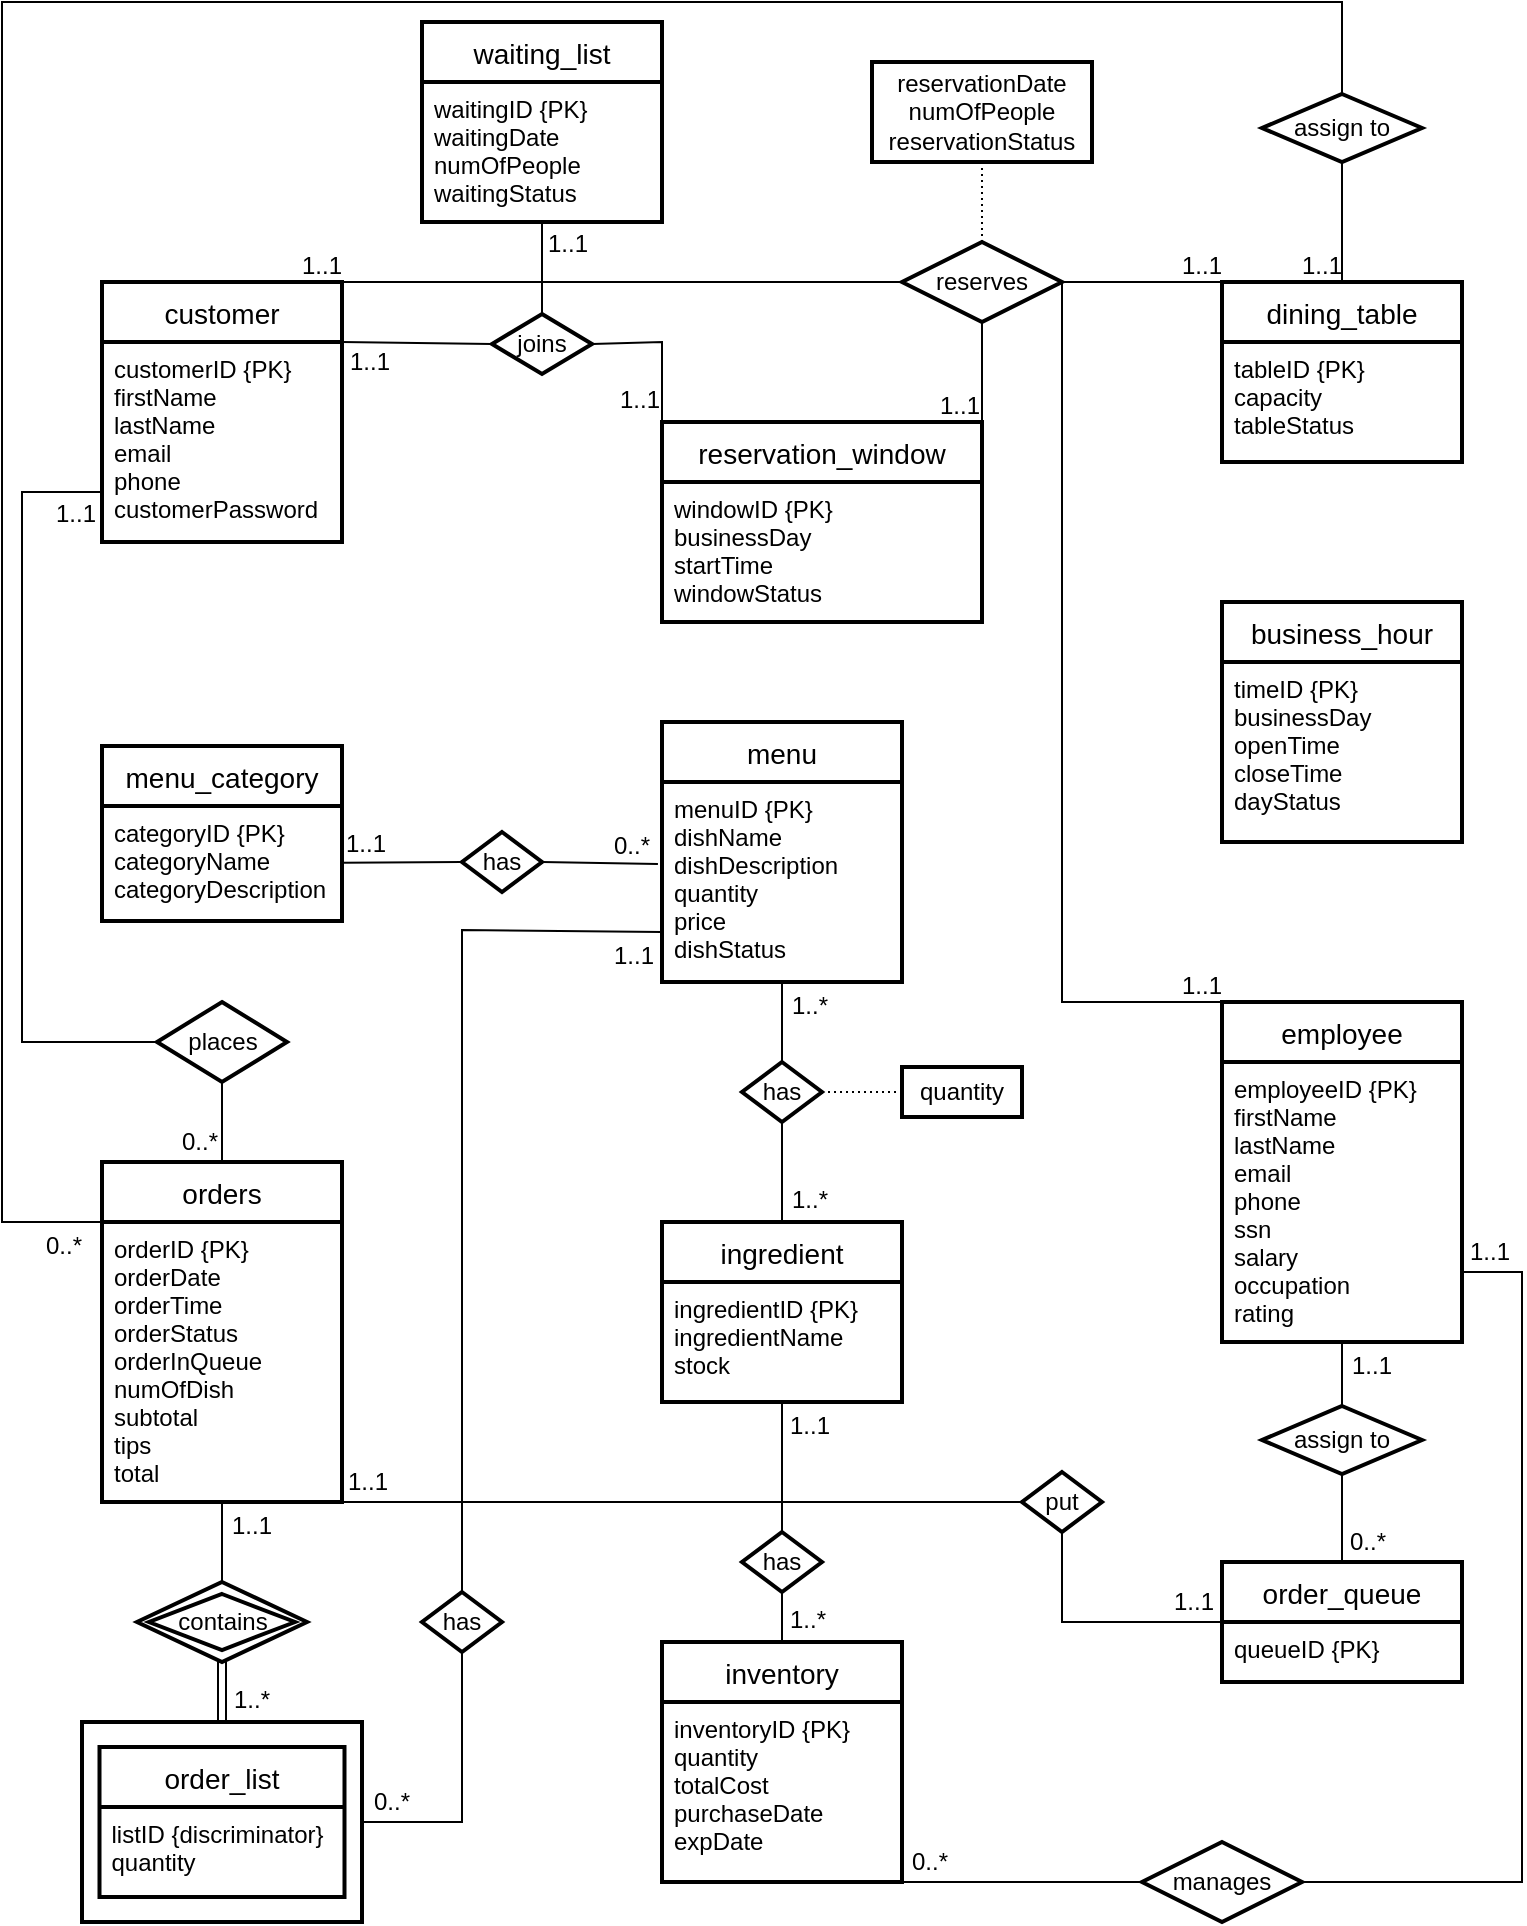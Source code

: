 <mxfile version="20.6.0" type="device"><diagram id="mL9s9Er5yRrEvb4fnso1" name="Page-1"><mxGraphModel dx="1038" dy="579" grid="1" gridSize="10" guides="1" tooltips="1" connect="1" arrows="1" fold="1" page="1" pageScale="1" pageWidth="850" pageHeight="1100" math="0" shadow="0"><root><mxCell id="0"/><mxCell id="1" parent="0"/><mxCell id="wDAieedOkazHFe8aLnD4-30" value="" style="group" parent="1" vertex="1" connectable="0"><mxGeometry x="80" y="920" width="140" height="100" as="geometry"/></mxCell><mxCell id="wDAieedOkazHFe8aLnD4-29" value="" style="rounded=0;whiteSpace=wrap;html=1;strokeWidth=2;fillColor=none;" parent="wDAieedOkazHFe8aLnD4-30" vertex="1"><mxGeometry width="140" height="100" as="geometry"/></mxCell><mxCell id="wDAieedOkazHFe8aLnD4-27" value="order_list" style="swimlane;childLayout=stackLayout;horizontal=1;startSize=30;horizontalStack=0;rounded=0;fontSize=14;fontStyle=0;strokeWidth=2;resizeParent=0;resizeLast=1;shadow=0;dashed=0;align=center;fillColor=none;html=0;" parent="wDAieedOkazHFe8aLnD4-30" vertex="1"><mxGeometry x="8.75" y="12.5" width="122.5" height="75" as="geometry"/></mxCell><mxCell id="wDAieedOkazHFe8aLnD4-28" value="listID {discriminator}&#10;quantity" style="align=left;strokeColor=none;fillColor=none;spacingLeft=4;fontSize=12;verticalAlign=top;resizable=0;rotatable=0;part=1;rounded=0;strokeWidth=2;html=0;" parent="wDAieedOkazHFe8aLnD4-27" vertex="1"><mxGeometry y="30" width="122.5" height="45" as="geometry"/></mxCell><mxCell id="wDAieedOkazHFe8aLnD4-1" value="customer" style="swimlane;childLayout=stackLayout;horizontal=1;startSize=30;horizontalStack=0;rounded=0;fontSize=14;fontStyle=0;strokeWidth=2;resizeParent=0;resizeLast=1;shadow=0;dashed=0;align=center;" parent="1" vertex="1"><mxGeometry x="90" y="200" width="120" height="130" as="geometry"/></mxCell><mxCell id="wDAieedOkazHFe8aLnD4-2" value="customerID {PK}&#10;firstName&#10;lastName&#10;email&#10;phone&#10;customerPassword" style="align=left;strokeColor=none;fillColor=none;spacingLeft=4;fontSize=12;verticalAlign=top;resizable=0;rotatable=0;part=1;" parent="wDAieedOkazHFe8aLnD4-1" vertex="1"><mxGeometry y="30" width="120" height="100" as="geometry"/></mxCell><mxCell id="wDAieedOkazHFe8aLnD4-6" value="business_hour" style="swimlane;childLayout=stackLayout;horizontal=1;startSize=30;horizontalStack=0;rounded=0;fontSize=14;fontStyle=0;strokeWidth=2;resizeParent=0;resizeLast=1;shadow=0;dashed=0;align=center;" parent="1" vertex="1"><mxGeometry x="650" y="360" width="120" height="120" as="geometry"/></mxCell><mxCell id="wDAieedOkazHFe8aLnD4-7" value="timeID {PK}&#10;businessDay&#10;openTime&#10;closeTime&#10;dayStatus" style="align=left;strokeColor=none;fillColor=none;spacingLeft=4;fontSize=12;verticalAlign=top;resizable=0;rotatable=0;part=1;rounded=0;" parent="wDAieedOkazHFe8aLnD4-6" vertex="1"><mxGeometry y="30" width="120" height="90" as="geometry"/></mxCell><mxCell id="wDAieedOkazHFe8aLnD4-8" value="employee" style="swimlane;childLayout=stackLayout;horizontal=1;startSize=30;horizontalStack=0;rounded=0;fontSize=14;fontStyle=0;strokeWidth=2;resizeParent=0;resizeLast=1;shadow=0;dashed=0;align=center;" parent="1" vertex="1"><mxGeometry x="650" y="560" width="120" height="170" as="geometry"/></mxCell><mxCell id="wDAieedOkazHFe8aLnD4-9" value="employeeID {PK}&#10;firstName&#10;lastName&#10;email&#10;phone&#10;ssn&#10;salary&#10;occupation&#10;rating" style="align=left;strokeColor=none;fillColor=none;spacingLeft=4;fontSize=12;verticalAlign=top;resizable=0;rotatable=0;part=1;rounded=0;" parent="wDAieedOkazHFe8aLnD4-8" vertex="1"><mxGeometry y="30" width="120" height="140" as="geometry"/></mxCell><mxCell id="wDAieedOkazHFe8aLnD4-10" value="dining_table" style="swimlane;childLayout=stackLayout;horizontal=1;startSize=30;horizontalStack=0;rounded=0;fontSize=14;fontStyle=0;strokeWidth=2;resizeParent=0;resizeLast=1;shadow=0;dashed=0;align=center;" parent="1" vertex="1"><mxGeometry x="650" y="200" width="120" height="90" as="geometry"/></mxCell><mxCell id="wDAieedOkazHFe8aLnD4-11" value="tableID {PK}&#10;capacity&#10;tableStatus" style="align=left;strokeColor=none;fillColor=none;spacingLeft=4;fontSize=12;verticalAlign=top;resizable=0;rotatable=0;part=1;rounded=0;" parent="wDAieedOkazHFe8aLnD4-10" vertex="1"><mxGeometry y="30" width="120" height="60" as="geometry"/></mxCell><mxCell id="wDAieedOkazHFe8aLnD4-12" value="reservation_window" style="swimlane;childLayout=stackLayout;horizontal=1;startSize=30;horizontalStack=0;rounded=0;fontSize=14;fontStyle=0;strokeWidth=2;resizeParent=0;resizeLast=1;shadow=0;dashed=0;align=center;" parent="1" vertex="1"><mxGeometry x="370" y="270" width="160" height="100" as="geometry"/></mxCell><mxCell id="wDAieedOkazHFe8aLnD4-13" value="windowID {PK}&#10;businessDay&#10;startTime&#10;windowStatus" style="align=left;strokeColor=none;fillColor=none;spacingLeft=4;fontSize=12;verticalAlign=top;resizable=0;rotatable=0;part=1;rounded=0;" parent="wDAieedOkazHFe8aLnD4-12" vertex="1"><mxGeometry y="30" width="160" height="70" as="geometry"/></mxCell><mxCell id="wDAieedOkazHFe8aLnD4-14" value="waiting_list" style="swimlane;childLayout=stackLayout;horizontal=1;startSize=30;horizontalStack=0;rounded=0;fontSize=14;fontStyle=0;strokeWidth=2;resizeParent=0;resizeLast=1;shadow=0;dashed=0;align=center;" parent="1" vertex="1"><mxGeometry x="250" y="70" width="120" height="100" as="geometry"/></mxCell><mxCell id="wDAieedOkazHFe8aLnD4-15" value="waitingID {PK}&#10;waitingDate&#10;numOfPeople&#10;waitingStatus" style="align=left;strokeColor=none;fillColor=none;spacingLeft=4;fontSize=12;verticalAlign=top;resizable=0;rotatable=0;part=1;rounded=0;" parent="wDAieedOkazHFe8aLnD4-14" vertex="1"><mxGeometry y="30" width="120" height="70" as="geometry"/></mxCell><mxCell id="wDAieedOkazHFe8aLnD4-24" value="orders" style="swimlane;childLayout=stackLayout;horizontal=1;startSize=30;horizontalStack=0;rounded=0;fontSize=14;fontStyle=0;strokeWidth=2;resizeParent=0;resizeLast=1;shadow=0;dashed=0;align=center;fillColor=none;html=0;" parent="1" vertex="1"><mxGeometry x="90" y="640" width="120" height="170" as="geometry"/></mxCell><mxCell id="wDAieedOkazHFe8aLnD4-25" value="orderID {PK}&#10;orderDate&#10;orderTime&#10;orderStatus&#10;orderInQueue&#10;numOfDish&#10;subtotal&#10;tips&#10;total" style="align=left;strokeColor=none;fillColor=none;spacingLeft=4;fontSize=12;verticalAlign=top;resizable=0;rotatable=0;part=1;rounded=0;strokeWidth=2;html=0;" parent="wDAieedOkazHFe8aLnD4-24" vertex="1"><mxGeometry y="30" width="120" height="140" as="geometry"/></mxCell><mxCell id="wDAieedOkazHFe8aLnD4-31" value="order_queue" style="swimlane;childLayout=stackLayout;horizontal=1;startSize=30;horizontalStack=0;rounded=0;fontSize=14;fontStyle=0;strokeWidth=2;resizeParent=0;resizeLast=1;shadow=0;dashed=0;align=center;fillColor=none;html=0;" parent="1" vertex="1"><mxGeometry x="650" y="840" width="120" height="60" as="geometry"/></mxCell><mxCell id="wDAieedOkazHFe8aLnD4-32" value="queueID {PK}" style="align=left;strokeColor=none;fillColor=none;spacingLeft=4;fontSize=12;verticalAlign=top;resizable=0;rotatable=0;part=1;rounded=0;strokeWidth=2;html=0;" parent="wDAieedOkazHFe8aLnD4-31" vertex="1"><mxGeometry y="30" width="120" height="30" as="geometry"/></mxCell><mxCell id="wDAieedOkazHFe8aLnD4-33" value="menu" style="swimlane;childLayout=stackLayout;horizontal=1;startSize=30;horizontalStack=0;rounded=0;fontSize=14;fontStyle=0;strokeWidth=2;resizeParent=0;resizeLast=1;shadow=0;dashed=0;align=center;fillColor=none;html=0;" parent="1" vertex="1"><mxGeometry x="370" y="420" width="120" height="130" as="geometry"/></mxCell><mxCell id="wDAieedOkazHFe8aLnD4-34" value="menuID {PK}&#10;dishName&#10;dishDescription&#10;quantity&#10;price&#10;dishStatus" style="align=left;strokeColor=none;fillColor=none;spacingLeft=4;fontSize=12;verticalAlign=top;resizable=0;rotatable=0;part=1;rounded=0;strokeWidth=2;html=0;" parent="wDAieedOkazHFe8aLnD4-33" vertex="1"><mxGeometry y="30" width="120" height="100" as="geometry"/></mxCell><mxCell id="wDAieedOkazHFe8aLnD4-35" value="ingredient" style="swimlane;childLayout=stackLayout;horizontal=1;startSize=30;horizontalStack=0;rounded=0;fontSize=14;fontStyle=0;strokeWidth=2;resizeParent=0;resizeLast=1;shadow=0;dashed=0;align=center;fillColor=none;html=0;" parent="1" vertex="1"><mxGeometry x="370" y="670" width="120" height="90" as="geometry"/></mxCell><mxCell id="wDAieedOkazHFe8aLnD4-36" value="ingredientID {PK}&#10;ingredientName&#10;stock" style="align=left;strokeColor=none;fillColor=none;spacingLeft=4;fontSize=12;verticalAlign=top;resizable=0;rotatable=0;part=1;rounded=0;strokeWidth=2;html=0;" parent="wDAieedOkazHFe8aLnD4-35" vertex="1"><mxGeometry y="30" width="120" height="60" as="geometry"/></mxCell><mxCell id="wDAieedOkazHFe8aLnD4-37" value="inventory" style="swimlane;childLayout=stackLayout;horizontal=1;startSize=30;horizontalStack=0;rounded=0;fontSize=14;fontStyle=0;strokeWidth=2;resizeParent=0;resizeLast=1;shadow=0;dashed=0;align=center;fillColor=none;html=0;" parent="1" vertex="1"><mxGeometry x="370" y="880" width="120" height="120" as="geometry"/></mxCell><mxCell id="wDAieedOkazHFe8aLnD4-38" value="inventoryID {PK}&#10;quantity&#10;totalCost&#10;purchaseDate&#10;expDate" style="align=left;strokeColor=none;fillColor=none;spacingLeft=4;fontSize=12;verticalAlign=top;resizable=0;rotatable=0;part=1;rounded=0;strokeWidth=2;html=0;" parent="wDAieedOkazHFe8aLnD4-37" vertex="1"><mxGeometry y="30" width="120" height="90" as="geometry"/></mxCell><mxCell id="wDAieedOkazHFe8aLnD4-44" value="reserves" style="shape=rhombus;perimeter=rhombusPerimeter;whiteSpace=wrap;html=1;align=center;rounded=0;strokeWidth=2;fillColor=none;" parent="1" vertex="1"><mxGeometry x="490" y="180" width="80" height="40" as="geometry"/></mxCell><mxCell id="wDAieedOkazHFe8aLnD4-50" value="places" style="shape=rhombus;perimeter=rhombusPerimeter;whiteSpace=wrap;html=1;align=center;rounded=0;strokeWidth=2;fillColor=none;" parent="1" vertex="1"><mxGeometry x="117.5" y="560" width="65" height="40" as="geometry"/></mxCell><mxCell id="wDAieedOkazHFe8aLnD4-51" value="" style="endArrow=none;html=1;rounded=0;exitX=0;exitY=0.5;exitDx=0;exitDy=0;entryX=0;entryY=0.75;entryDx=0;entryDy=0;" parent="1" source="wDAieedOkazHFe8aLnD4-50" target="wDAieedOkazHFe8aLnD4-2" edge="1"><mxGeometry relative="1" as="geometry"><mxPoint x="330" y="620" as="sourcePoint"/><mxPoint x="490" y="620" as="targetPoint"/><Array as="points"><mxPoint x="50" y="580"/><mxPoint x="50" y="305"/></Array></mxGeometry></mxCell><mxCell id="wDAieedOkazHFe8aLnD4-52" value="1..1" style="resizable=0;html=1;align=right;verticalAlign=bottom;rounded=0;strokeWidth=2;fillColor=none;" parent="wDAieedOkazHFe8aLnD4-51" connectable="0" vertex="1"><mxGeometry x="1" relative="1" as="geometry"><mxPoint x="-3" y="19" as="offset"/></mxGeometry></mxCell><mxCell id="wDAieedOkazHFe8aLnD4-53" value="has" style="shape=rhombus;perimeter=rhombusPerimeter;whiteSpace=wrap;html=1;align=center;rounded=0;strokeWidth=2;fillColor=none;" parent="1" vertex="1"><mxGeometry x="270" y="475" width="40" height="30" as="geometry"/></mxCell><mxCell id="wDAieedOkazHFe8aLnD4-54" value="" style="endArrow=none;html=1;rounded=0;exitX=1;exitY=0.5;exitDx=0;exitDy=0;entryX=-0.017;entryY=0.41;entryDx=0;entryDy=0;entryPerimeter=0;" parent="1" source="wDAieedOkazHFe8aLnD4-53" target="wDAieedOkazHFe8aLnD4-34" edge="1"><mxGeometry relative="1" as="geometry"><mxPoint x="110" y="630" as="sourcePoint"/><mxPoint x="320" y="440" as="targetPoint"/></mxGeometry></mxCell><mxCell id="wDAieedOkazHFe8aLnD4-55" value="0..*" style="resizable=0;html=1;align=right;verticalAlign=bottom;rounded=0;strokeWidth=2;fillColor=none;" parent="wDAieedOkazHFe8aLnD4-54" connectable="0" vertex="1"><mxGeometry x="1" relative="1" as="geometry"><mxPoint x="-3" y="-1" as="offset"/></mxGeometry></mxCell><mxCell id="wDAieedOkazHFe8aLnD4-56" value="" style="endArrow=none;html=1;rounded=0;exitX=0;exitY=0.5;exitDx=0;exitDy=0;" parent="1" source="wDAieedOkazHFe8aLnD4-53" target="wDAieedOkazHFe8aLnD4-17" edge="1"><mxGeometry relative="1" as="geometry"><mxPoint x="110" y="630" as="sourcePoint"/><mxPoint x="220" y="490" as="targetPoint"/></mxGeometry></mxCell><mxCell id="wDAieedOkazHFe8aLnD4-57" value="1..1" style="resizable=0;html=1;align=right;verticalAlign=bottom;rounded=0;strokeWidth=2;fillColor=none;" parent="wDAieedOkazHFe8aLnD4-56" connectable="0" vertex="1"><mxGeometry x="1" relative="1" as="geometry"><mxPoint x="22" y="-1" as="offset"/></mxGeometry></mxCell><mxCell id="wDAieedOkazHFe8aLnD4-58" value="" style="endArrow=none;html=1;rounded=0;exitX=0.5;exitY=1;exitDx=0;exitDy=0;entryX=0.5;entryY=0;entryDx=0;entryDy=0;" parent="1" source="wDAieedOkazHFe8aLnD4-50" target="wDAieedOkazHFe8aLnD4-24" edge="1"><mxGeometry relative="1" as="geometry"><mxPoint x="230" y="530" as="sourcePoint"/><mxPoint x="390" y="530" as="targetPoint"/></mxGeometry></mxCell><mxCell id="wDAieedOkazHFe8aLnD4-59" value="0..*" style="resizable=0;html=1;align=right;verticalAlign=bottom;rounded=0;strokeWidth=2;fillColor=none;" parent="wDAieedOkazHFe8aLnD4-58" connectable="0" vertex="1"><mxGeometry x="1" relative="1" as="geometry"><mxPoint x="-2" y="-2" as="offset"/></mxGeometry></mxCell><mxCell id="wDAieedOkazHFe8aLnD4-62" value="contains" style="shape=rhombus;double=1;perimeter=rhombusPerimeter;whiteSpace=wrap;html=1;align=center;rounded=0;strokeWidth=2;fillColor=none;" parent="1" vertex="1"><mxGeometry x="107.5" y="850" width="85" height="40" as="geometry"/></mxCell><mxCell id="wDAieedOkazHFe8aLnD4-63" value="" style="endArrow=none;html=1;rounded=0;exitX=0.5;exitY=0;exitDx=0;exitDy=0;entryX=0.5;entryY=1;entryDx=0;entryDy=0;" parent="1" source="wDAieedOkazHFe8aLnD4-62" target="wDAieedOkazHFe8aLnD4-25" edge="1"><mxGeometry relative="1" as="geometry"><mxPoint x="230" y="900" as="sourcePoint"/><mxPoint x="390" y="900" as="targetPoint"/></mxGeometry></mxCell><mxCell id="wDAieedOkazHFe8aLnD4-64" value="1..1" style="resizable=0;html=1;align=right;verticalAlign=bottom;rounded=0;strokeWidth=2;fillColor=none;" parent="wDAieedOkazHFe8aLnD4-63" connectable="0" vertex="1"><mxGeometry x="1" relative="1" as="geometry"><mxPoint x="25" y="20" as="offset"/></mxGeometry></mxCell><mxCell id="wDAieedOkazHFe8aLnD4-68" value="" style="endArrow=none;html=1;rounded=0;entryX=0;entryY=0.75;entryDx=0;entryDy=0;exitX=0.5;exitY=0;exitDx=0;exitDy=0;" parent="1" source="wDAieedOkazHFe8aLnD4-70" target="wDAieedOkazHFe8aLnD4-34" edge="1"><mxGeometry relative="1" as="geometry"><mxPoint x="290" y="840" as="sourcePoint"/><mxPoint x="340" y="520" as="targetPoint"/><Array as="points"><mxPoint x="270" y="524"/></Array></mxGeometry></mxCell><mxCell id="wDAieedOkazHFe8aLnD4-69" value="1..1" style="resizable=0;html=1;align=right;verticalAlign=bottom;rounded=0;strokeWidth=2;fillColor=none;" parent="wDAieedOkazHFe8aLnD4-68" connectable="0" vertex="1"><mxGeometry x="1" relative="1" as="geometry"><mxPoint x="-3" y="21" as="offset"/></mxGeometry></mxCell><mxCell id="wDAieedOkazHFe8aLnD4-70" value="has" style="shape=rhombus;perimeter=rhombusPerimeter;whiteSpace=wrap;html=1;align=center;rounded=0;strokeWidth=2;fillColor=none;" parent="1" vertex="1"><mxGeometry x="250" y="855" width="40" height="30" as="geometry"/></mxCell><mxCell id="wDAieedOkazHFe8aLnD4-73" value="" style="endArrow=none;html=1;rounded=0;exitX=0.5;exitY=1;exitDx=0;exitDy=0;entryX=1;entryY=0.5;entryDx=0;entryDy=0;" parent="1" source="wDAieedOkazHFe8aLnD4-70" target="wDAieedOkazHFe8aLnD4-29" edge="1"><mxGeometry relative="1" as="geometry"><mxPoint x="230" y="720" as="sourcePoint"/><mxPoint x="390" y="720" as="targetPoint"/><Array as="points"><mxPoint x="270" y="970"/></Array></mxGeometry></mxCell><mxCell id="wDAieedOkazHFe8aLnD4-74" value="0..*" style="resizable=0;html=1;align=right;verticalAlign=bottom;rounded=0;strokeWidth=2;fillColor=none;" parent="wDAieedOkazHFe8aLnD4-73" connectable="0" vertex="1"><mxGeometry x="1" relative="1" as="geometry"><mxPoint x="24" y="-2" as="offset"/></mxGeometry></mxCell><mxCell id="wDAieedOkazHFe8aLnD4-75" value="put" style="shape=rhombus;perimeter=rhombusPerimeter;whiteSpace=wrap;html=1;align=center;rounded=0;strokeWidth=2;fillColor=none;" parent="1" vertex="1"><mxGeometry x="550" y="795" width="40" height="30" as="geometry"/></mxCell><mxCell id="wDAieedOkazHFe8aLnD4-76" value="" style="endArrow=none;html=1;rounded=0;exitX=0.5;exitY=1;exitDx=0;exitDy=0;entryX=0;entryY=0;entryDx=0;entryDy=0;" parent="1" source="wDAieedOkazHFe8aLnD4-75" target="wDAieedOkazHFe8aLnD4-32" edge="1"><mxGeometry relative="1" as="geometry"><mxPoint x="500" y="860" as="sourcePoint"/><mxPoint x="570" y="880" as="targetPoint"/><Array as="points"><mxPoint x="570" y="870"/></Array></mxGeometry></mxCell><mxCell id="wDAieedOkazHFe8aLnD4-77" value="1..1" style="resizable=0;html=1;align=right;verticalAlign=bottom;rounded=0;strokeWidth=2;fillColor=none;" parent="wDAieedOkazHFe8aLnD4-76" connectable="0" vertex="1"><mxGeometry x="1" relative="1" as="geometry"><mxPoint x="-4" y="-2" as="offset"/></mxGeometry></mxCell><mxCell id="wDAieedOkazHFe8aLnD4-78" value="" style="endArrow=none;html=1;rounded=0;entryX=1;entryY=1;entryDx=0;entryDy=0;exitX=0;exitY=0.5;exitDx=0;exitDy=0;" parent="1" source="wDAieedOkazHFe8aLnD4-75" target="wDAieedOkazHFe8aLnD4-25" edge="1"><mxGeometry relative="1" as="geometry"><mxPoint x="360" y="810" as="sourcePoint"/><mxPoint x="520" y="810" as="targetPoint"/></mxGeometry></mxCell><mxCell id="wDAieedOkazHFe8aLnD4-79" value="1..1" style="resizable=0;html=1;align=right;verticalAlign=bottom;rounded=0;strokeWidth=2;fillColor=none;" parent="wDAieedOkazHFe8aLnD4-78" connectable="0" vertex="1"><mxGeometry x="1" relative="1" as="geometry"><mxPoint x="23" y="-2" as="offset"/></mxGeometry></mxCell><mxCell id="wDAieedOkazHFe8aLnD4-80" value="assign to" style="shape=rhombus;perimeter=rhombusPerimeter;whiteSpace=wrap;html=1;align=center;rounded=0;strokeWidth=2;fillColor=none;" parent="1" vertex="1"><mxGeometry x="670" y="762" width="80" height="34" as="geometry"/></mxCell><mxCell id="wDAieedOkazHFe8aLnD4-81" value="" style="endArrow=none;html=1;rounded=0;exitX=0.5;exitY=0;exitDx=0;exitDy=0;entryX=0.5;entryY=1;entryDx=0;entryDy=0;" parent="1" source="wDAieedOkazHFe8aLnD4-80" target="wDAieedOkazHFe8aLnD4-9" edge="1"><mxGeometry relative="1" as="geometry"><mxPoint x="360" y="810" as="sourcePoint"/><mxPoint x="520" y="810" as="targetPoint"/></mxGeometry></mxCell><mxCell id="wDAieedOkazHFe8aLnD4-82" value="1..1" style="resizable=0;html=1;align=right;verticalAlign=bottom;rounded=0;strokeWidth=2;fillColor=none;" parent="wDAieedOkazHFe8aLnD4-81" connectable="0" vertex="1"><mxGeometry x="1" relative="1" as="geometry"><mxPoint x="25" y="20" as="offset"/></mxGeometry></mxCell><mxCell id="wDAieedOkazHFe8aLnD4-86" value="" style="endArrow=none;html=1;rounded=0;exitX=0.5;exitY=1;exitDx=0;exitDy=0;entryX=0.5;entryY=0;entryDx=0;entryDy=0;" parent="1" source="wDAieedOkazHFe8aLnD4-80" target="wDAieedOkazHFe8aLnD4-31" edge="1"><mxGeometry relative="1" as="geometry"><mxPoint x="360" y="800" as="sourcePoint"/><mxPoint x="520" y="800" as="targetPoint"/></mxGeometry></mxCell><mxCell id="wDAieedOkazHFe8aLnD4-87" value="0..*" style="resizable=0;html=1;align=right;verticalAlign=bottom;rounded=0;strokeWidth=2;fillColor=none;" parent="wDAieedOkazHFe8aLnD4-86" connectable="0" vertex="1"><mxGeometry x="1" relative="1" as="geometry"><mxPoint x="22" y="-2" as="offset"/></mxGeometry></mxCell><mxCell id="wDAieedOkazHFe8aLnD4-88" value="manages" style="shape=rhombus;perimeter=rhombusPerimeter;whiteSpace=wrap;html=1;align=center;rounded=0;strokeWidth=2;fillColor=none;" parent="1" vertex="1"><mxGeometry x="610" y="980" width="80" height="40" as="geometry"/></mxCell><mxCell id="wDAieedOkazHFe8aLnD4-89" value="" style="endArrow=none;html=1;rounded=0;exitX=0;exitY=0.5;exitDx=0;exitDy=0;entryX=1;entryY=1;entryDx=0;entryDy=0;" parent="1" source="wDAieedOkazHFe8aLnD4-88" target="wDAieedOkazHFe8aLnD4-38" edge="1"><mxGeometry relative="1" as="geometry"><mxPoint x="360" y="800" as="sourcePoint"/><mxPoint x="520" y="800" as="targetPoint"/></mxGeometry></mxCell><mxCell id="wDAieedOkazHFe8aLnD4-90" value="0..*" style="resizable=0;html=1;align=right;verticalAlign=bottom;rounded=0;strokeWidth=2;fillColor=none;" parent="wDAieedOkazHFe8aLnD4-89" connectable="0" vertex="1"><mxGeometry x="1" relative="1" as="geometry"><mxPoint x="23" y="-2" as="offset"/></mxGeometry></mxCell><mxCell id="wDAieedOkazHFe8aLnD4-91" value="" style="endArrow=none;html=1;rounded=0;exitX=1;exitY=0.5;exitDx=0;exitDy=0;entryX=1;entryY=0.75;entryDx=0;entryDy=0;" parent="1" source="wDAieedOkazHFe8aLnD4-88" target="wDAieedOkazHFe8aLnD4-9" edge="1"><mxGeometry relative="1" as="geometry"><mxPoint x="360" y="800" as="sourcePoint"/><mxPoint x="520" y="800" as="targetPoint"/><Array as="points"><mxPoint x="800" y="1000"/><mxPoint x="800" y="695"/></Array></mxGeometry></mxCell><mxCell id="wDAieedOkazHFe8aLnD4-92" value="1..1" style="resizable=0;html=1;align=right;verticalAlign=bottom;rounded=0;strokeWidth=2;fillColor=none;" parent="wDAieedOkazHFe8aLnD4-91" connectable="0" vertex="1"><mxGeometry x="1" relative="1" as="geometry"><mxPoint x="24" y="-2" as="offset"/></mxGeometry></mxCell><mxCell id="wDAieedOkazHFe8aLnD4-93" value="has" style="shape=rhombus;perimeter=rhombusPerimeter;whiteSpace=wrap;html=1;align=center;rounded=0;strokeWidth=2;fillColor=none;" parent="1" vertex="1"><mxGeometry x="410" y="590" width="40" height="30" as="geometry"/></mxCell><mxCell id="wDAieedOkazHFe8aLnD4-94" value="" style="endArrow=none;html=1;rounded=0;exitX=0.5;exitY=1;exitDx=0;exitDy=0;entryX=0.5;entryY=0;entryDx=0;entryDy=0;" parent="1" source="wDAieedOkazHFe8aLnD4-93" target="wDAieedOkazHFe8aLnD4-35" edge="1"><mxGeometry relative="1" as="geometry"><mxPoint x="360" y="710" as="sourcePoint"/><mxPoint x="520" y="710" as="targetPoint"/></mxGeometry></mxCell><mxCell id="wDAieedOkazHFe8aLnD4-95" value="1..*" style="resizable=0;html=1;align=right;verticalAlign=bottom;rounded=0;strokeWidth=2;fillColor=none;" parent="wDAieedOkazHFe8aLnD4-94" connectable="0" vertex="1"><mxGeometry x="1" relative="1" as="geometry"><mxPoint x="23" y="-3" as="offset"/></mxGeometry></mxCell><mxCell id="wDAieedOkazHFe8aLnD4-96" value="" style="endArrow=none;html=1;rounded=0;exitX=0.5;exitY=0;exitDx=0;exitDy=0;entryX=0.5;entryY=1;entryDx=0;entryDy=0;" parent="1" source="wDAieedOkazHFe8aLnD4-93" target="wDAieedOkazHFe8aLnD4-34" edge="1"><mxGeometry relative="1" as="geometry"><mxPoint x="360" y="710" as="sourcePoint"/><mxPoint x="520" y="710" as="targetPoint"/></mxGeometry></mxCell><mxCell id="wDAieedOkazHFe8aLnD4-97" value="1..*" style="resizable=0;html=1;align=right;verticalAlign=bottom;rounded=0;strokeWidth=2;fillColor=none;" parent="wDAieedOkazHFe8aLnD4-96" connectable="0" vertex="1"><mxGeometry x="1" relative="1" as="geometry"><mxPoint x="23" y="20" as="offset"/></mxGeometry></mxCell><mxCell id="wDAieedOkazHFe8aLnD4-98" value="has" style="shape=rhombus;perimeter=rhombusPerimeter;whiteSpace=wrap;html=1;align=center;rounded=0;strokeWidth=2;fillColor=none;" parent="1" vertex="1"><mxGeometry x="410" y="825" width="40" height="30" as="geometry"/></mxCell><mxCell id="wDAieedOkazHFe8aLnD4-102" value="" style="endArrow=none;html=1;rounded=0;exitX=0.5;exitY=0;exitDx=0;exitDy=0;entryX=0.5;entryY=1;entryDx=0;entryDy=0;" parent="1" source="wDAieedOkazHFe8aLnD4-98" target="wDAieedOkazHFe8aLnD4-36" edge="1"><mxGeometry relative="1" as="geometry"><mxPoint x="360" y="800" as="sourcePoint"/><mxPoint x="520" y="800" as="targetPoint"/></mxGeometry></mxCell><mxCell id="wDAieedOkazHFe8aLnD4-103" value="1..1" style="resizable=0;html=1;align=right;verticalAlign=bottom;rounded=0;strokeWidth=2;fillColor=none;" parent="wDAieedOkazHFe8aLnD4-102" connectable="0" vertex="1"><mxGeometry x="1" relative="1" as="geometry"><mxPoint x="24" y="20" as="offset"/></mxGeometry></mxCell><mxCell id="wDAieedOkazHFe8aLnD4-106" value="" style="endArrow=none;html=1;rounded=0;exitX=0.5;exitY=1;exitDx=0;exitDy=0;entryX=0.5;entryY=0;entryDx=0;entryDy=0;" parent="1" source="wDAieedOkazHFe8aLnD4-98" target="wDAieedOkazHFe8aLnD4-37" edge="1"><mxGeometry relative="1" as="geometry"><mxPoint x="360" y="800" as="sourcePoint"/><mxPoint x="520" y="800" as="targetPoint"/></mxGeometry></mxCell><mxCell id="wDAieedOkazHFe8aLnD4-107" value="1..*" style="resizable=0;html=1;align=right;verticalAlign=bottom;rounded=0;strokeWidth=2;fillColor=none;" parent="wDAieedOkazHFe8aLnD4-106" connectable="0" vertex="1"><mxGeometry x="1" relative="1" as="geometry"><mxPoint x="22" y="-3" as="offset"/></mxGeometry></mxCell><mxCell id="wDAieedOkazHFe8aLnD4-108" value="quantity" style="whiteSpace=wrap;html=1;align=center;rounded=0;strokeWidth=2;fillColor=none;" parent="1" vertex="1"><mxGeometry x="490" y="592.5" width="60" height="25" as="geometry"/></mxCell><mxCell id="wDAieedOkazHFe8aLnD4-109" value="" style="endArrow=none;html=1;rounded=0;dashed=1;dashPattern=1 2;exitX=1;exitY=0.5;exitDx=0;exitDy=0;entryX=0;entryY=0.5;entryDx=0;entryDy=0;" parent="1" source="wDAieedOkazHFe8aLnD4-93" target="wDAieedOkazHFe8aLnD4-108" edge="1"><mxGeometry relative="1" as="geometry"><mxPoint x="360" y="710" as="sourcePoint"/><mxPoint x="520" y="710" as="targetPoint"/></mxGeometry></mxCell><mxCell id="wDAieedOkazHFe8aLnD4-111" value="" style="endArrow=none;html=1;rounded=0;exitX=0.5;exitY=1;exitDx=0;exitDy=0;entryX=1;entryY=0;entryDx=0;entryDy=0;" parent="1" source="wDAieedOkazHFe8aLnD4-44" target="wDAieedOkazHFe8aLnD4-12" edge="1"><mxGeometry relative="1" as="geometry"><mxPoint x="360" y="350" as="sourcePoint"/><mxPoint x="520" y="350" as="targetPoint"/></mxGeometry></mxCell><mxCell id="wDAieedOkazHFe8aLnD4-112" value="1..1" style="resizable=0;html=1;align=right;verticalAlign=bottom;rounded=0;strokeWidth=2;fillColor=none;" parent="wDAieedOkazHFe8aLnD4-111" connectable="0" vertex="1"><mxGeometry x="1" relative="1" as="geometry"><mxPoint x="-1" as="offset"/></mxGeometry></mxCell><mxCell id="wDAieedOkazHFe8aLnD4-113" value="" style="endArrow=none;html=1;rounded=0;exitX=1;exitY=0.5;exitDx=0;exitDy=0;entryX=0;entryY=0;entryDx=0;entryDy=0;" parent="1" source="wDAieedOkazHFe8aLnD4-44" target="wDAieedOkazHFe8aLnD4-10" edge="1"><mxGeometry relative="1" as="geometry"><mxPoint x="360" y="350" as="sourcePoint"/><mxPoint x="520" y="350" as="targetPoint"/></mxGeometry></mxCell><mxCell id="wDAieedOkazHFe8aLnD4-114" value="1..1" style="resizable=0;html=1;align=right;verticalAlign=bottom;rounded=0;strokeWidth=2;fillColor=none;" parent="wDAieedOkazHFe8aLnD4-113" connectable="0" vertex="1"><mxGeometry x="1" relative="1" as="geometry"/></mxCell><mxCell id="wDAieedOkazHFe8aLnD4-115" value="" style="endArrow=none;html=1;rounded=0;exitX=0;exitY=0.5;exitDx=0;exitDy=0;entryX=1;entryY=0;entryDx=0;entryDy=0;" parent="1" source="wDAieedOkazHFe8aLnD4-44" target="wDAieedOkazHFe8aLnD4-1" edge="1"><mxGeometry relative="1" as="geometry"><mxPoint x="360" y="350" as="sourcePoint"/><mxPoint x="520" y="350" as="targetPoint"/></mxGeometry></mxCell><mxCell id="wDAieedOkazHFe8aLnD4-116" value="1..1" style="resizable=0;html=1;align=right;verticalAlign=bottom;rounded=0;strokeWidth=2;fillColor=none;" parent="wDAieedOkazHFe8aLnD4-115" connectable="0" vertex="1"><mxGeometry x="1" relative="1" as="geometry"/></mxCell><mxCell id="wDAieedOkazHFe8aLnD4-117" value="reservationDate&lt;br&gt;numOfPeople&lt;br&gt;reservationStatus" style="whiteSpace=wrap;html=1;align=center;rounded=0;strokeWidth=2;fillColor=none;" parent="1" vertex="1"><mxGeometry x="475" y="90" width="110" height="50" as="geometry"/></mxCell><mxCell id="wDAieedOkazHFe8aLnD4-118" value="" style="endArrow=none;html=1;rounded=0;dashed=1;dashPattern=1 2;exitX=0.5;exitY=1;exitDx=0;exitDy=0;entryX=0.5;entryY=0;entryDx=0;entryDy=0;" parent="1" source="wDAieedOkazHFe8aLnD4-117" target="wDAieedOkazHFe8aLnD4-44" edge="1"><mxGeometry relative="1" as="geometry"><mxPoint x="360" y="250" as="sourcePoint"/><mxPoint x="520" y="250" as="targetPoint"/></mxGeometry></mxCell><mxCell id="wDAieedOkazHFe8aLnD4-120" value="joins" style="shape=rhombus;perimeter=rhombusPerimeter;whiteSpace=wrap;html=1;align=center;rounded=0;strokeWidth=2;fillColor=none;" parent="1" vertex="1"><mxGeometry x="285" y="216" width="50" height="30" as="geometry"/></mxCell><mxCell id="wDAieedOkazHFe8aLnD4-121" value="" style="endArrow=none;html=1;rounded=0;exitX=1;exitY=0.5;exitDx=0;exitDy=0;entryX=0;entryY=0;entryDx=0;entryDy=0;" parent="1" edge="1"><mxGeometry relative="1" as="geometry"><mxPoint x="335" y="231" as="sourcePoint"/><mxPoint x="370" y="270" as="targetPoint"/><Array as="points"><mxPoint x="370" y="230"/></Array></mxGeometry></mxCell><mxCell id="wDAieedOkazHFe8aLnD4-122" value="1..1" style="resizable=0;html=1;align=right;verticalAlign=bottom;rounded=0;strokeWidth=2;fillColor=none;" parent="wDAieedOkazHFe8aLnD4-121" connectable="0" vertex="1"><mxGeometry x="1" relative="1" as="geometry"><mxPoint x="-1" y="-2" as="offset"/></mxGeometry></mxCell><mxCell id="wDAieedOkazHFe8aLnD4-123" value="" style="endArrow=none;html=1;rounded=0;exitX=0.5;exitY=0;exitDx=0;exitDy=0;entryX=0.5;entryY=1;entryDx=0;entryDy=0;" parent="1" source="wDAieedOkazHFe8aLnD4-120" target="wDAieedOkazHFe8aLnD4-15" edge="1"><mxGeometry relative="1" as="geometry"><mxPoint x="360" y="250" as="sourcePoint"/><mxPoint x="520" y="250" as="targetPoint"/></mxGeometry></mxCell><mxCell id="wDAieedOkazHFe8aLnD4-124" value="1..1" style="resizable=0;html=1;align=right;verticalAlign=bottom;rounded=0;strokeWidth=2;fillColor=none;" parent="wDAieedOkazHFe8aLnD4-123" connectable="0" vertex="1"><mxGeometry x="1" relative="1" as="geometry"><mxPoint x="23" y="19" as="offset"/></mxGeometry></mxCell><mxCell id="wDAieedOkazHFe8aLnD4-125" value="" style="endArrow=none;html=1;rounded=0;exitX=0;exitY=0.5;exitDx=0;exitDy=0;entryX=1;entryY=0;entryDx=0;entryDy=0;" parent="1" source="wDAieedOkazHFe8aLnD4-120" target="wDAieedOkazHFe8aLnD4-2" edge="1"><mxGeometry relative="1" as="geometry"><mxPoint x="360" y="250" as="sourcePoint"/><mxPoint x="520" y="250" as="targetPoint"/></mxGeometry></mxCell><mxCell id="wDAieedOkazHFe8aLnD4-126" value="1..1" style="resizable=0;html=1;align=right;verticalAlign=bottom;rounded=0;strokeWidth=2;fillColor=none;" parent="wDAieedOkazHFe8aLnD4-125" connectable="0" vertex="1"><mxGeometry x="1" relative="1" as="geometry"><mxPoint x="24" y="18" as="offset"/></mxGeometry></mxCell><mxCell id="wDAieedOkazHFe8aLnD4-127" value="" style="endArrow=none;html=1;rounded=0;entryX=0;entryY=0;entryDx=0;entryDy=0;exitX=1;exitY=0.5;exitDx=0;exitDy=0;" parent="1" source="wDAieedOkazHFe8aLnD4-44" target="wDAieedOkazHFe8aLnD4-8" edge="1"><mxGeometry relative="1" as="geometry"><mxPoint x="350" y="420" as="sourcePoint"/><mxPoint x="510" y="420" as="targetPoint"/><Array as="points"><mxPoint x="570" y="560"/></Array></mxGeometry></mxCell><mxCell id="wDAieedOkazHFe8aLnD4-128" value="1..1" style="resizable=0;html=1;align=right;verticalAlign=bottom;rounded=0;strokeWidth=2;fillColor=none;" parent="wDAieedOkazHFe8aLnD4-127" connectable="0" vertex="1"><mxGeometry x="1" relative="1" as="geometry"/></mxCell><mxCell id="wDAieedOkazHFe8aLnD4-16" value="menu_category" style="swimlane;childLayout=stackLayout;horizontal=1;startSize=30;horizontalStack=0;rounded=0;fontSize=14;fontStyle=0;strokeWidth=2;resizeParent=0;resizeLast=1;shadow=0;align=center;" parent="1" vertex="1"><mxGeometry x="90" y="432" width="120" height="87.5" as="geometry"/></mxCell><mxCell id="wDAieedOkazHFe8aLnD4-17" value="categoryID {PK}&#10;categoryName&#10;categoryDescription" style="align=left;strokeColor=none;fillColor=none;spacingLeft=4;fontSize=12;verticalAlign=top;resizable=0;rotatable=0;part=1;rounded=0;fontStyle=0;" parent="wDAieedOkazHFe8aLnD4-16" vertex="1"><mxGeometry y="30" width="120" height="57.5" as="geometry"/></mxCell><mxCell id="ie5ZvBBogYl8VQnTgt0d-1" value="" style="endArrow=none;html=1;rounded=0;exitX=0;exitY=0.5;exitDx=0;exitDy=0;entryX=0.5;entryY=0;entryDx=0;entryDy=0;" parent="1" target="6C2zgxsgD7hrhvhFC01_-1" edge="1"><mxGeometry relative="1" as="geometry"><mxPoint x="90" y="670" as="sourcePoint"/><mxPoint x="780" y="150" as="targetPoint"/><Array as="points"><mxPoint x="40" y="670"/><mxPoint x="40" y="60"/><mxPoint x="710" y="60"/></Array></mxGeometry></mxCell><mxCell id="ie5ZvBBogYl8VQnTgt0d-3" value="0..*" style="resizable=0;html=1;align=right;verticalAlign=bottom;rounded=0;strokeWidth=2;fillColor=none;" parent="1" connectable="0" vertex="1"><mxGeometry x="80" y="690" as="geometry"/></mxCell><mxCell id="ie5ZvBBogYl8VQnTgt0d-4" value="" style="shape=link;html=1;rounded=0;exitX=0.5;exitY=1;exitDx=0;exitDy=0;entryX=0.5;entryY=0;entryDx=0;entryDy=0;" parent="1" source="wDAieedOkazHFe8aLnD4-62" target="wDAieedOkazHFe8aLnD4-29" edge="1"><mxGeometry relative="1" as="geometry"><mxPoint x="340" y="840" as="sourcePoint"/><mxPoint x="500" y="840" as="targetPoint"/></mxGeometry></mxCell><mxCell id="ie5ZvBBogYl8VQnTgt0d-5" value="1..*" style="resizable=0;html=1;align=right;verticalAlign=bottom;" parent="ie5ZvBBogYl8VQnTgt0d-4" connectable="0" vertex="1"><mxGeometry x="1" relative="1" as="geometry"><mxPoint x="24" y="-3" as="offset"/></mxGeometry></mxCell><mxCell id="6C2zgxsgD7hrhvhFC01_-1" value="assign to" style="shape=rhombus;perimeter=rhombusPerimeter;whiteSpace=wrap;html=1;align=center;rounded=0;strokeWidth=2;fillColor=none;" vertex="1" parent="1"><mxGeometry x="670" y="106" width="80" height="34" as="geometry"/></mxCell><mxCell id="6C2zgxsgD7hrhvhFC01_-2" value="" style="endArrow=none;html=1;rounded=0;exitX=0.5;exitY=1;exitDx=0;exitDy=0;entryX=0.5;entryY=0;entryDx=0;entryDy=0;" edge="1" parent="1" source="6C2zgxsgD7hrhvhFC01_-1" target="wDAieedOkazHFe8aLnD4-10"><mxGeometry relative="1" as="geometry"><mxPoint x="340" y="240" as="sourcePoint"/><mxPoint x="500" y="240" as="targetPoint"/></mxGeometry></mxCell><mxCell id="6C2zgxsgD7hrhvhFC01_-3" value="1..1" style="resizable=0;html=1;align=right;verticalAlign=bottom;" connectable="0" vertex="1" parent="6C2zgxsgD7hrhvhFC01_-2"><mxGeometry x="1" relative="1" as="geometry"/></mxCell></root></mxGraphModel></diagram></mxfile>